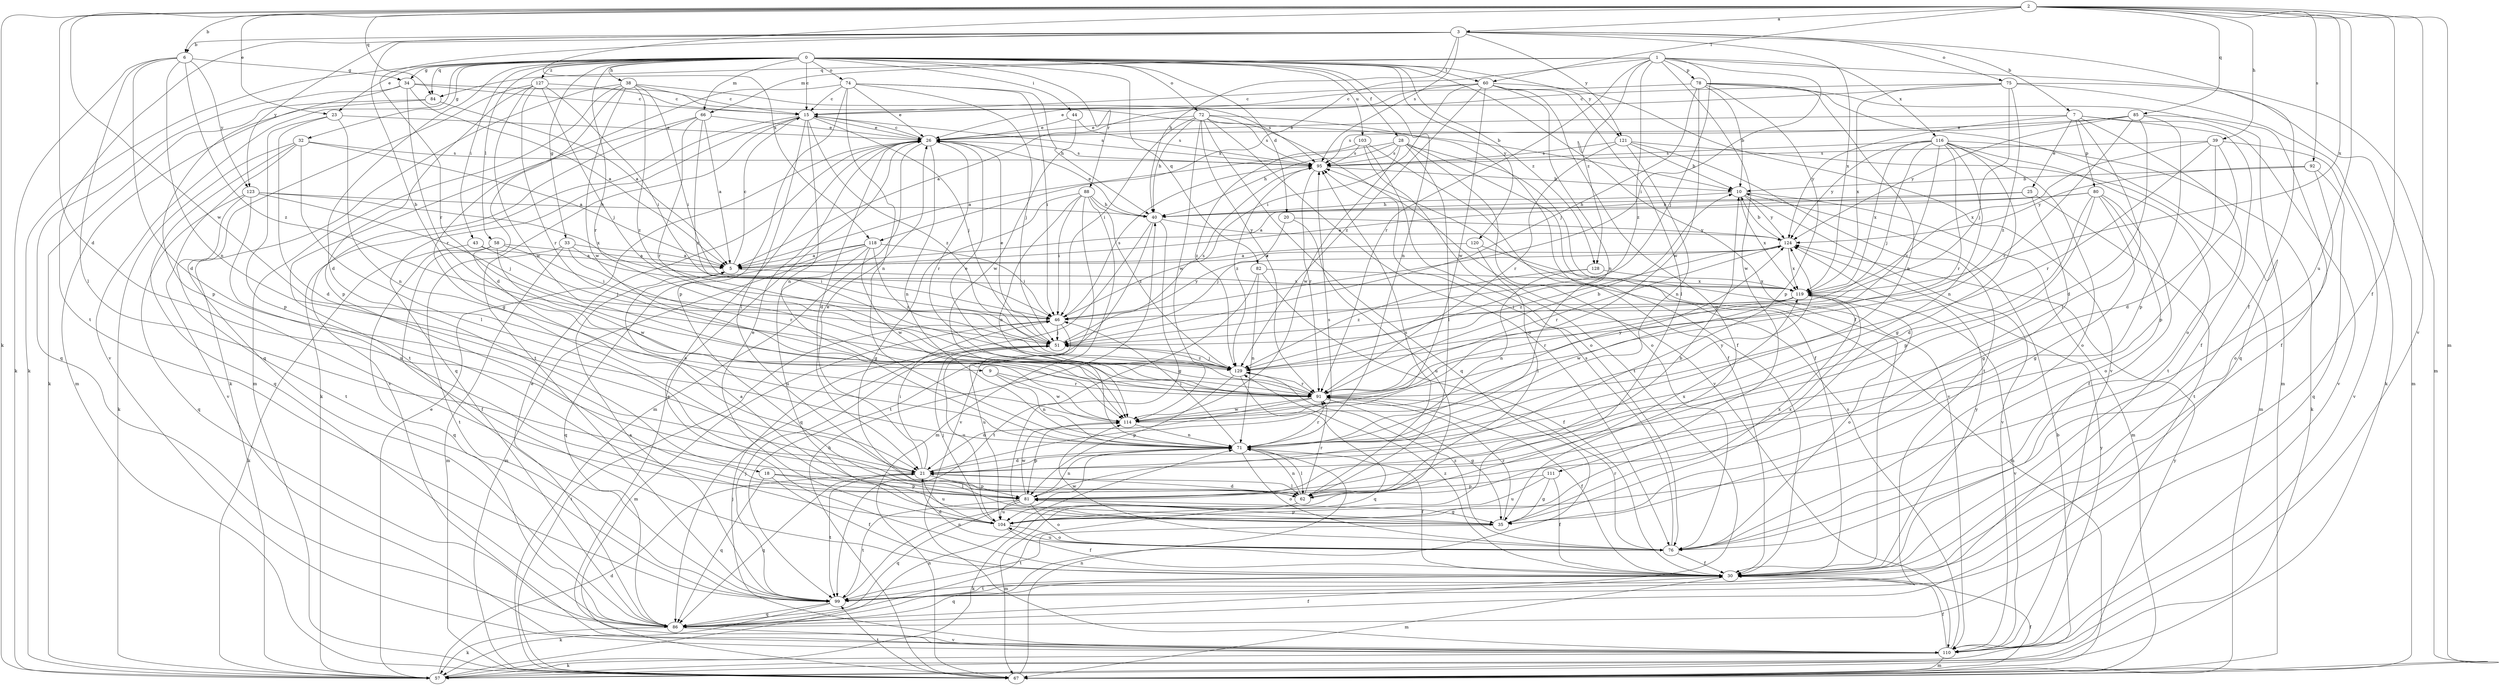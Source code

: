 strict digraph  {
0;
1;
2;
3;
5;
6;
7;
9;
10;
15;
18;
20;
21;
23;
25;
26;
28;
30;
32;
33;
34;
35;
38;
39;
40;
43;
44;
46;
51;
57;
58;
60;
62;
66;
67;
71;
72;
74;
75;
76;
78;
80;
81;
82;
84;
85;
86;
88;
91;
92;
95;
99;
103;
104;
110;
111;
114;
116;
118;
119;
120;
121;
123;
124;
127;
128;
129;
0 -> 15  [label=c];
0 -> 18  [label=d];
0 -> 20  [label=d];
0 -> 23  [label=e];
0 -> 28  [label=f];
0 -> 30  [label=f];
0 -> 32  [label=g];
0 -> 33  [label=g];
0 -> 34  [label=g];
0 -> 38  [label=h];
0 -> 43  [label=i];
0 -> 44  [label=i];
0 -> 57  [label=k];
0 -> 58  [label=l];
0 -> 60  [label=l];
0 -> 66  [label=m];
0 -> 71  [label=n];
0 -> 72  [label=o];
0 -> 74  [label=o];
0 -> 82  [label=q];
0 -> 84  [label=q];
0 -> 88  [label=r];
0 -> 91  [label=r];
0 -> 103  [label=u];
0 -> 110  [label=v];
0 -> 120  [label=y];
0 -> 121  [label=y];
0 -> 127  [label=z];
0 -> 128  [label=z];
1 -> 46  [label=i];
1 -> 51  [label=j];
1 -> 66  [label=m];
1 -> 67  [label=m];
1 -> 78  [label=p];
1 -> 84  [label=q];
1 -> 91  [label=r];
1 -> 111  [label=w];
1 -> 116  [label=x];
1 -> 118  [label=x];
1 -> 128  [label=z];
1 -> 129  [label=z];
2 -> 3  [label=a];
2 -> 6  [label=b];
2 -> 21  [label=d];
2 -> 23  [label=e];
2 -> 30  [label=f];
2 -> 39  [label=h];
2 -> 57  [label=k];
2 -> 60  [label=l];
2 -> 67  [label=m];
2 -> 84  [label=q];
2 -> 85  [label=q];
2 -> 92  [label=s];
2 -> 104  [label=u];
2 -> 110  [label=v];
2 -> 114  [label=w];
2 -> 118  [label=x];
2 -> 119  [label=x];
3 -> 6  [label=b];
3 -> 7  [label=b];
3 -> 9  [label=b];
3 -> 30  [label=f];
3 -> 40  [label=h];
3 -> 75  [label=o];
3 -> 91  [label=r];
3 -> 95  [label=s];
3 -> 99  [label=t];
3 -> 119  [label=x];
3 -> 121  [label=y];
3 -> 123  [label=y];
5 -> 15  [label=c];
5 -> 119  [label=x];
6 -> 21  [label=d];
6 -> 34  [label=g];
6 -> 57  [label=k];
6 -> 62  [label=l];
6 -> 71  [label=n];
6 -> 123  [label=y];
6 -> 129  [label=z];
7 -> 25  [label=e];
7 -> 26  [label=e];
7 -> 30  [label=f];
7 -> 62  [label=l];
7 -> 76  [label=o];
7 -> 80  [label=p];
7 -> 110  [label=v];
7 -> 124  [label=y];
9 -> 71  [label=n];
9 -> 91  [label=r];
9 -> 114  [label=w];
10 -> 40  [label=h];
10 -> 67  [label=m];
10 -> 110  [label=v];
10 -> 119  [label=x];
10 -> 124  [label=y];
15 -> 26  [label=e];
15 -> 51  [label=j];
15 -> 57  [label=k];
15 -> 62  [label=l];
15 -> 71  [label=n];
15 -> 86  [label=q];
15 -> 95  [label=s];
15 -> 99  [label=t];
15 -> 129  [label=z];
18 -> 30  [label=f];
18 -> 62  [label=l];
18 -> 81  [label=p];
18 -> 86  [label=q];
20 -> 51  [label=j];
20 -> 104  [label=u];
20 -> 124  [label=y];
21 -> 26  [label=e];
21 -> 46  [label=i];
21 -> 62  [label=l];
21 -> 81  [label=p];
21 -> 86  [label=q];
21 -> 95  [label=s];
21 -> 99  [label=t];
21 -> 104  [label=u];
23 -> 21  [label=d];
23 -> 26  [label=e];
23 -> 71  [label=n];
23 -> 81  [label=p];
25 -> 5  [label=a];
25 -> 35  [label=g];
25 -> 40  [label=h];
25 -> 99  [label=t];
26 -> 15  [label=c];
26 -> 21  [label=d];
26 -> 67  [label=m];
26 -> 71  [label=n];
26 -> 91  [label=r];
26 -> 95  [label=s];
28 -> 5  [label=a];
28 -> 30  [label=f];
28 -> 40  [label=h];
28 -> 62  [label=l];
28 -> 76  [label=o];
28 -> 95  [label=s];
28 -> 110  [label=v];
28 -> 114  [label=w];
30 -> 26  [label=e];
30 -> 67  [label=m];
30 -> 86  [label=q];
30 -> 99  [label=t];
30 -> 124  [label=y];
30 -> 129  [label=z];
32 -> 5  [label=a];
32 -> 57  [label=k];
32 -> 62  [label=l];
32 -> 86  [label=q];
32 -> 95  [label=s];
32 -> 110  [label=v];
33 -> 5  [label=a];
33 -> 46  [label=i];
33 -> 67  [label=m];
33 -> 91  [label=r];
33 -> 99  [label=t];
34 -> 5  [label=a];
34 -> 10  [label=b];
34 -> 15  [label=c];
34 -> 81  [label=p];
34 -> 86  [label=q];
34 -> 91  [label=r];
35 -> 5  [label=a];
35 -> 81  [label=p];
35 -> 91  [label=r];
35 -> 99  [label=t];
35 -> 119  [label=x];
38 -> 15  [label=c];
38 -> 21  [label=d];
38 -> 46  [label=i];
38 -> 57  [label=k];
38 -> 67  [label=m];
38 -> 95  [label=s];
38 -> 114  [label=w];
38 -> 129  [label=z];
39 -> 21  [label=d];
39 -> 81  [label=p];
39 -> 91  [label=r];
39 -> 95  [label=s];
39 -> 110  [label=v];
39 -> 119  [label=x];
40 -> 26  [label=e];
40 -> 35  [label=g];
40 -> 86  [label=q];
40 -> 99  [label=t];
40 -> 124  [label=y];
43 -> 5  [label=a];
43 -> 51  [label=j];
43 -> 57  [label=k];
44 -> 26  [label=e];
44 -> 95  [label=s];
44 -> 114  [label=w];
46 -> 51  [label=j];
46 -> 67  [label=m];
46 -> 95  [label=s];
46 -> 104  [label=u];
46 -> 124  [label=y];
51 -> 26  [label=e];
51 -> 95  [label=s];
51 -> 104  [label=u];
51 -> 129  [label=z];
57 -> 10  [label=b];
57 -> 21  [label=d];
57 -> 26  [label=e];
57 -> 71  [label=n];
57 -> 124  [label=y];
58 -> 5  [label=a];
58 -> 30  [label=f];
58 -> 46  [label=i];
58 -> 86  [label=q];
58 -> 114  [label=w];
60 -> 5  [label=a];
60 -> 15  [label=c];
60 -> 35  [label=g];
60 -> 46  [label=i];
60 -> 62  [label=l];
60 -> 71  [label=n];
60 -> 110  [label=v];
60 -> 114  [label=w];
60 -> 129  [label=z];
62 -> 21  [label=d];
62 -> 57  [label=k];
62 -> 67  [label=m];
62 -> 71  [label=n];
62 -> 91  [label=r];
62 -> 95  [label=s];
62 -> 119  [label=x];
66 -> 5  [label=a];
66 -> 26  [label=e];
66 -> 91  [label=r];
66 -> 99  [label=t];
66 -> 110  [label=v];
66 -> 129  [label=z];
67 -> 30  [label=f];
67 -> 40  [label=h];
67 -> 46  [label=i];
67 -> 71  [label=n];
67 -> 99  [label=t];
71 -> 21  [label=d];
71 -> 30  [label=f];
71 -> 46  [label=i];
71 -> 62  [label=l];
71 -> 76  [label=o];
71 -> 91  [label=r];
71 -> 124  [label=y];
72 -> 26  [label=e];
72 -> 30  [label=f];
72 -> 40  [label=h];
72 -> 46  [label=i];
72 -> 76  [label=o];
72 -> 86  [label=q];
72 -> 91  [label=r];
72 -> 95  [label=s];
72 -> 110  [label=v];
72 -> 114  [label=w];
74 -> 15  [label=c];
74 -> 26  [label=e];
74 -> 35  [label=g];
74 -> 40  [label=h];
74 -> 46  [label=i];
74 -> 51  [label=j];
74 -> 71  [label=n];
74 -> 81  [label=p];
75 -> 15  [label=c];
75 -> 26  [label=e];
75 -> 51  [label=j];
75 -> 57  [label=k];
75 -> 67  [label=m];
75 -> 119  [label=x];
75 -> 129  [label=z];
76 -> 21  [label=d];
76 -> 30  [label=f];
76 -> 91  [label=r];
76 -> 95  [label=s];
76 -> 104  [label=u];
76 -> 114  [label=w];
76 -> 129  [label=z];
78 -> 10  [label=b];
78 -> 15  [label=c];
78 -> 51  [label=j];
78 -> 67  [label=m];
78 -> 71  [label=n];
78 -> 81  [label=p];
78 -> 86  [label=q];
78 -> 114  [label=w];
80 -> 5  [label=a];
80 -> 21  [label=d];
80 -> 30  [label=f];
80 -> 35  [label=g];
80 -> 40  [label=h];
80 -> 76  [label=o];
80 -> 81  [label=p];
81 -> 35  [label=g];
81 -> 71  [label=n];
81 -> 76  [label=o];
81 -> 86  [label=q];
81 -> 99  [label=t];
81 -> 104  [label=u];
81 -> 114  [label=w];
82 -> 30  [label=f];
82 -> 71  [label=n];
82 -> 99  [label=t];
82 -> 119  [label=x];
84 -> 5  [label=a];
84 -> 57  [label=k];
84 -> 67  [label=m];
85 -> 21  [label=d];
85 -> 26  [label=e];
85 -> 30  [label=f];
85 -> 81  [label=p];
85 -> 91  [label=r];
85 -> 95  [label=s];
85 -> 124  [label=y];
86 -> 26  [label=e];
86 -> 30  [label=f];
86 -> 57  [label=k];
86 -> 110  [label=v];
88 -> 35  [label=g];
88 -> 40  [label=h];
88 -> 46  [label=i];
88 -> 67  [label=m];
88 -> 71  [label=n];
88 -> 110  [label=v];
88 -> 129  [label=z];
91 -> 10  [label=b];
91 -> 21  [label=d];
91 -> 26  [label=e];
91 -> 30  [label=f];
91 -> 35  [label=g];
91 -> 114  [label=w];
92 -> 10  [label=b];
92 -> 76  [label=o];
92 -> 86  [label=q];
92 -> 124  [label=y];
95 -> 10  [label=b];
95 -> 91  [label=r];
95 -> 129  [label=z];
99 -> 5  [label=a];
99 -> 51  [label=j];
99 -> 57  [label=k];
99 -> 71  [label=n];
99 -> 86  [label=q];
103 -> 30  [label=f];
103 -> 76  [label=o];
103 -> 95  [label=s];
103 -> 99  [label=t];
103 -> 129  [label=z];
104 -> 10  [label=b];
104 -> 26  [label=e];
104 -> 30  [label=f];
104 -> 51  [label=j];
104 -> 76  [label=o];
104 -> 119  [label=x];
110 -> 26  [label=e];
110 -> 30  [label=f];
110 -> 51  [label=j];
110 -> 57  [label=k];
110 -> 67  [label=m];
110 -> 95  [label=s];
110 -> 124  [label=y];
111 -> 30  [label=f];
111 -> 35  [label=g];
111 -> 81  [label=p];
111 -> 104  [label=u];
114 -> 71  [label=n];
114 -> 81  [label=p];
114 -> 124  [label=y];
116 -> 35  [label=g];
116 -> 51  [label=j];
116 -> 57  [label=k];
116 -> 71  [label=n];
116 -> 76  [label=o];
116 -> 91  [label=r];
116 -> 95  [label=s];
116 -> 99  [label=t];
116 -> 119  [label=x];
116 -> 124  [label=y];
116 -> 129  [label=z];
118 -> 5  [label=a];
118 -> 46  [label=i];
118 -> 67  [label=m];
118 -> 86  [label=q];
118 -> 104  [label=u];
118 -> 114  [label=w];
118 -> 129  [label=z];
119 -> 46  [label=i];
119 -> 76  [label=o];
119 -> 91  [label=r];
119 -> 110  [label=v];
119 -> 114  [label=w];
120 -> 5  [label=a];
120 -> 62  [label=l];
120 -> 67  [label=m];
121 -> 10  [label=b];
121 -> 67  [label=m];
121 -> 71  [label=n];
121 -> 91  [label=r];
121 -> 95  [label=s];
121 -> 99  [label=t];
123 -> 40  [label=h];
123 -> 51  [label=j];
123 -> 86  [label=q];
123 -> 99  [label=t];
123 -> 104  [label=u];
123 -> 119  [label=x];
124 -> 5  [label=a];
124 -> 10  [label=b];
124 -> 91  [label=r];
124 -> 119  [label=x];
124 -> 129  [label=z];
127 -> 15  [label=c];
127 -> 46  [label=i];
127 -> 51  [label=j];
127 -> 81  [label=p];
127 -> 86  [label=q];
127 -> 91  [label=r];
127 -> 114  [label=w];
128 -> 71  [label=n];
128 -> 119  [label=x];
128 -> 129  [label=z];
129 -> 51  [label=j];
129 -> 81  [label=p];
129 -> 86  [label=q];
129 -> 91  [label=r];
}
